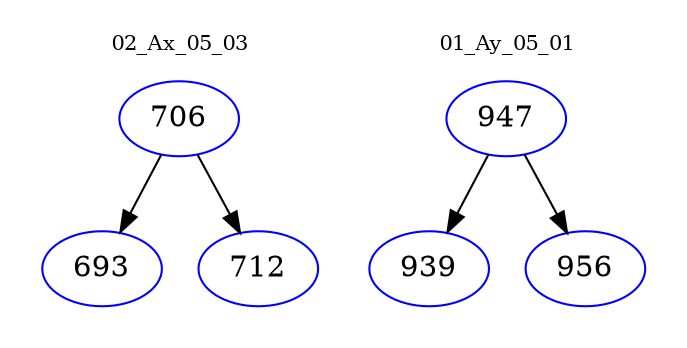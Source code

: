 digraph{
subgraph cluster_0 {
color = white
label = "02_Ax_05_03";
fontsize=10;
T0_706 [label="706", color="blue"]
T0_706 -> T0_693 [color="black"]
T0_693 [label="693", color="blue"]
T0_706 -> T0_712 [color="black"]
T0_712 [label="712", color="blue"]
}
subgraph cluster_1 {
color = white
label = "01_Ay_05_01";
fontsize=10;
T1_947 [label="947", color="blue"]
T1_947 -> T1_939 [color="black"]
T1_939 [label="939", color="blue"]
T1_947 -> T1_956 [color="black"]
T1_956 [label="956", color="blue"]
}
}
